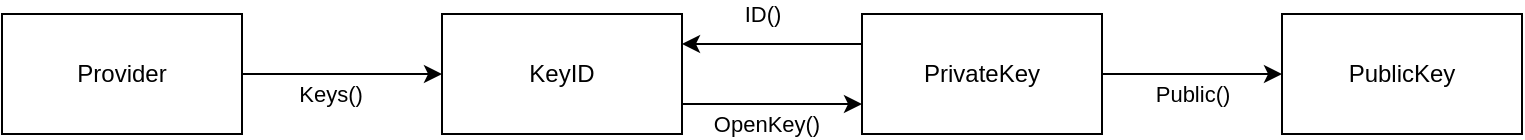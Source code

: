 <mxfile>
    <diagram id="cWaQ5EvjQTFQZMTE6dLx" name="Page-1">
        <mxGraphModel dx="783" dy="510" grid="1" gridSize="10" guides="1" tooltips="1" connect="1" arrows="1" fold="1" page="1" pageScale="1" pageWidth="1654" pageHeight="2336" math="0" shadow="0">
            <root>
                <mxCell id="0"/>
                <mxCell id="1" parent="0"/>
                <mxCell id="5" style="edgeStyle=elbowEdgeStyle;html=1;exitX=1;exitY=0.5;exitDx=0;exitDy=0;entryX=0;entryY=0.5;entryDx=0;entryDy=0;" parent="1" source="2" target="4" edge="1">
                    <mxGeometry relative="1" as="geometry"/>
                </mxCell>
                <mxCell id="6" value="Keys()" style="edgeLabel;html=1;align=center;verticalAlign=middle;resizable=0;points=[];" parent="5" vertex="1" connectable="0">
                    <mxGeometry x="-0.2" y="-4" relative="1" as="geometry">
                        <mxPoint x="4" y="6" as="offset"/>
                    </mxGeometry>
                </mxCell>
                <mxCell id="2" value="Provider" style="rounded=0;whiteSpace=wrap;html=1;" parent="1" vertex="1">
                    <mxGeometry x="250" y="380" width="120" height="60" as="geometry"/>
                </mxCell>
                <mxCell id="8" style="edgeStyle=elbowEdgeStyle;html=1;exitX=1;exitY=0.75;exitDx=0;exitDy=0;entryX=0;entryY=0.75;entryDx=0;entryDy=0;" parent="1" source="4" target="7" edge="1">
                    <mxGeometry relative="1" as="geometry"/>
                </mxCell>
                <mxCell id="9" value="OpenKey()" style="edgeLabel;html=1;align=center;verticalAlign=middle;resizable=0;points=[];" parent="8" vertex="1" connectable="0">
                    <mxGeometry x="0.25" y="-1" relative="1" as="geometry">
                        <mxPoint x="-15" y="9" as="offset"/>
                    </mxGeometry>
                </mxCell>
                <mxCell id="4" value="KeyID" style="whiteSpace=wrap;html=1;" parent="1" vertex="1">
                    <mxGeometry x="470" y="380" width="120" height="60" as="geometry"/>
                </mxCell>
                <mxCell id="15" value="Public()" style="edgeStyle=elbowEdgeStyle;html=1;elbow=vertical;" parent="1" source="7" target="14" edge="1">
                    <mxGeometry y="-10" relative="1" as="geometry">
                        <mxPoint as="offset"/>
                    </mxGeometry>
                </mxCell>
                <mxCell id="16" value="ID()" style="edgeStyle=none;html=1;exitX=0;exitY=0.25;exitDx=0;exitDy=0;entryX=1;entryY=0.25;entryDx=0;entryDy=0;" edge="1" parent="1" source="7" target="4">
                    <mxGeometry x="0.111" y="-15" relative="1" as="geometry">
                        <mxPoint as="offset"/>
                    </mxGeometry>
                </mxCell>
                <mxCell id="7" value="PrivateKey" style="whiteSpace=wrap;html=1;" parent="1" vertex="1">
                    <mxGeometry x="680" y="380" width="120" height="60" as="geometry"/>
                </mxCell>
                <mxCell id="14" value="PublicKey" style="whiteSpace=wrap;html=1;" parent="1" vertex="1">
                    <mxGeometry x="890" y="380" width="120" height="60" as="geometry"/>
                </mxCell>
            </root>
        </mxGraphModel>
    </diagram>
</mxfile>

